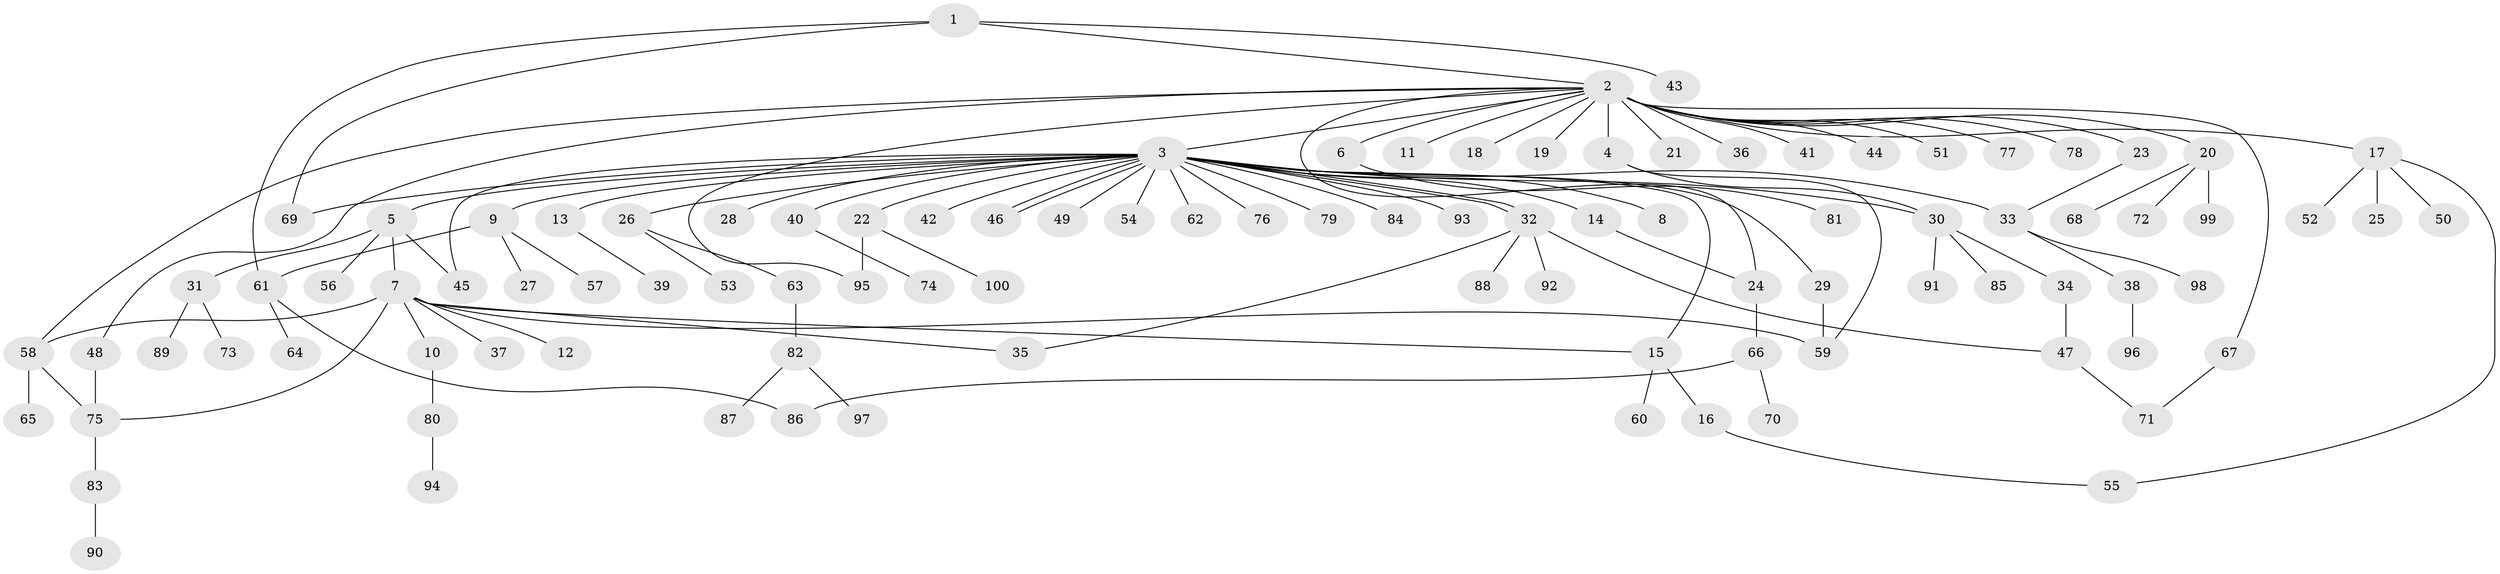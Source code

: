 // Generated by graph-tools (version 1.1) at 2025/50/03/09/25 03:50:00]
// undirected, 100 vertices, 119 edges
graph export_dot {
graph [start="1"]
  node [color=gray90,style=filled];
  1;
  2;
  3;
  4;
  5;
  6;
  7;
  8;
  9;
  10;
  11;
  12;
  13;
  14;
  15;
  16;
  17;
  18;
  19;
  20;
  21;
  22;
  23;
  24;
  25;
  26;
  27;
  28;
  29;
  30;
  31;
  32;
  33;
  34;
  35;
  36;
  37;
  38;
  39;
  40;
  41;
  42;
  43;
  44;
  45;
  46;
  47;
  48;
  49;
  50;
  51;
  52;
  53;
  54;
  55;
  56;
  57;
  58;
  59;
  60;
  61;
  62;
  63;
  64;
  65;
  66;
  67;
  68;
  69;
  70;
  71;
  72;
  73;
  74;
  75;
  76;
  77;
  78;
  79;
  80;
  81;
  82;
  83;
  84;
  85;
  86;
  87;
  88;
  89;
  90;
  91;
  92;
  93;
  94;
  95;
  96;
  97;
  98;
  99;
  100;
  1 -- 2;
  1 -- 43;
  1 -- 61;
  1 -- 69;
  2 -- 3;
  2 -- 4;
  2 -- 6;
  2 -- 11;
  2 -- 17;
  2 -- 18;
  2 -- 19;
  2 -- 20;
  2 -- 21;
  2 -- 23;
  2 -- 24;
  2 -- 36;
  2 -- 41;
  2 -- 44;
  2 -- 48;
  2 -- 51;
  2 -- 58;
  2 -- 67;
  2 -- 77;
  2 -- 78;
  2 -- 95;
  3 -- 5;
  3 -- 8;
  3 -- 9;
  3 -- 13;
  3 -- 14;
  3 -- 15;
  3 -- 22;
  3 -- 26;
  3 -- 28;
  3 -- 29;
  3 -- 30;
  3 -- 32;
  3 -- 32;
  3 -- 33;
  3 -- 40;
  3 -- 42;
  3 -- 45;
  3 -- 46;
  3 -- 46;
  3 -- 49;
  3 -- 54;
  3 -- 62;
  3 -- 69;
  3 -- 76;
  3 -- 79;
  3 -- 84;
  3 -- 93;
  4 -- 30;
  4 -- 59;
  5 -- 7;
  5 -- 31;
  5 -- 45;
  5 -- 56;
  6 -- 81;
  7 -- 10;
  7 -- 12;
  7 -- 15;
  7 -- 35;
  7 -- 37;
  7 -- 58;
  7 -- 59;
  7 -- 75;
  9 -- 27;
  9 -- 57;
  9 -- 61;
  10 -- 80;
  13 -- 39;
  14 -- 24;
  15 -- 16;
  15 -- 60;
  16 -- 55;
  17 -- 25;
  17 -- 50;
  17 -- 52;
  17 -- 55;
  20 -- 68;
  20 -- 72;
  20 -- 99;
  22 -- 95;
  22 -- 100;
  23 -- 33;
  24 -- 66;
  26 -- 53;
  26 -- 63;
  29 -- 59;
  30 -- 34;
  30 -- 85;
  30 -- 91;
  31 -- 73;
  31 -- 89;
  32 -- 35;
  32 -- 47;
  32 -- 88;
  32 -- 92;
  33 -- 38;
  33 -- 98;
  34 -- 47;
  38 -- 96;
  40 -- 74;
  47 -- 71;
  48 -- 75;
  58 -- 65;
  58 -- 75;
  61 -- 64;
  61 -- 86;
  63 -- 82;
  66 -- 70;
  66 -- 86;
  67 -- 71;
  75 -- 83;
  80 -- 94;
  82 -- 87;
  82 -- 97;
  83 -- 90;
}
